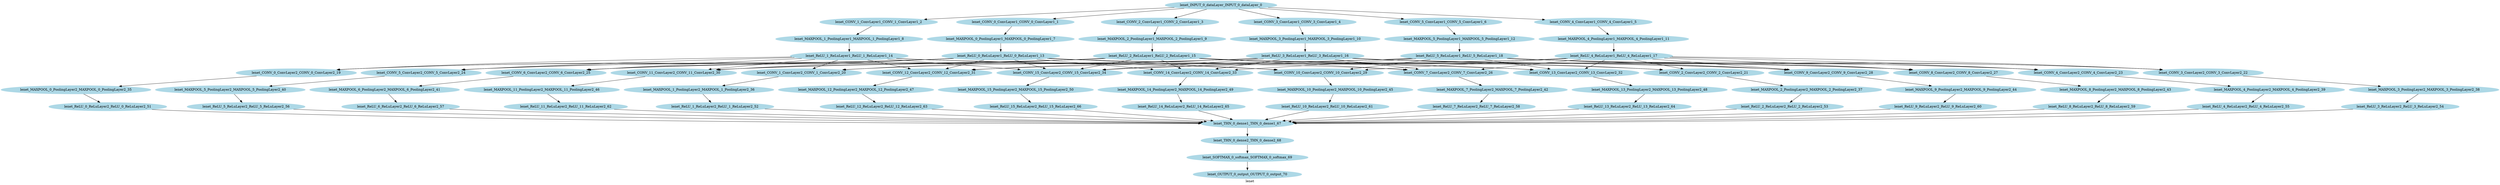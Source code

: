 digraph lenet{
rankdir=TB;
lenet_INPUT_0_dataLayer_INPUT_0_dataLayer_0 [style=filled,color="lightblue"];
lenet_CONV_0_ConvLayer1_CONV_0_ConvLayer1_1 [style=filled,color="lightblue"];
lenet_INPUT_0_dataLayer_INPUT_0_dataLayer_0 -> lenet_CONV_0_ConvLayer1_CONV_0_ConvLayer1_1;
lenet_INPUT_0_dataLayer_INPUT_0_dataLayer_0 [style=filled,color="lightblue"];
lenet_CONV_1_ConvLayer1_CONV_1_ConvLayer1_2 [style=filled,color="lightblue"];
lenet_INPUT_0_dataLayer_INPUT_0_dataLayer_0 -> lenet_CONV_1_ConvLayer1_CONV_1_ConvLayer1_2;
lenet_INPUT_0_dataLayer_INPUT_0_dataLayer_0 [style=filled,color="lightblue"];
lenet_CONV_2_ConvLayer1_CONV_2_ConvLayer1_3 [style=filled,color="lightblue"];
lenet_INPUT_0_dataLayer_INPUT_0_dataLayer_0 -> lenet_CONV_2_ConvLayer1_CONV_2_ConvLayer1_3;
lenet_INPUT_0_dataLayer_INPUT_0_dataLayer_0 [style=filled,color="lightblue"];
lenet_CONV_3_ConvLayer1_CONV_3_ConvLayer1_4 [style=filled,color="lightblue"];
lenet_INPUT_0_dataLayer_INPUT_0_dataLayer_0 -> lenet_CONV_3_ConvLayer1_CONV_3_ConvLayer1_4;
lenet_INPUT_0_dataLayer_INPUT_0_dataLayer_0 [style=filled,color="lightblue"];
lenet_CONV_4_ConvLayer1_CONV_4_ConvLayer1_5 [style=filled,color="lightblue"];
lenet_INPUT_0_dataLayer_INPUT_0_dataLayer_0 -> lenet_CONV_4_ConvLayer1_CONV_4_ConvLayer1_5;
lenet_INPUT_0_dataLayer_INPUT_0_dataLayer_0 [style=filled,color="lightblue"];
lenet_CONV_5_ConvLayer1_CONV_5_ConvLayer1_6 [style=filled,color="lightblue"];
lenet_INPUT_0_dataLayer_INPUT_0_dataLayer_0 -> lenet_CONV_5_ConvLayer1_CONV_5_ConvLayer1_6;
lenet_CONV_0_ConvLayer1_CONV_0_ConvLayer1_1 [style=filled,color="lightblue"];
lenet_MAXPOOL_0_PoolingLayer1_MAXPOOL_0_PoolingLayer1_7 [style=filled,color="lightblue"];
lenet_CONV_0_ConvLayer1_CONV_0_ConvLayer1_1 -> lenet_MAXPOOL_0_PoolingLayer1_MAXPOOL_0_PoolingLayer1_7;
lenet_CONV_1_ConvLayer1_CONV_1_ConvLayer1_2 [style=filled,color="lightblue"];
lenet_MAXPOOL_1_PoolingLayer1_MAXPOOL_1_PoolingLayer1_8 [style=filled,color="lightblue"];
lenet_CONV_1_ConvLayer1_CONV_1_ConvLayer1_2 -> lenet_MAXPOOL_1_PoolingLayer1_MAXPOOL_1_PoolingLayer1_8;
lenet_CONV_2_ConvLayer1_CONV_2_ConvLayer1_3 [style=filled,color="lightblue"];
lenet_MAXPOOL_2_PoolingLayer1_MAXPOOL_2_PoolingLayer1_9 [style=filled,color="lightblue"];
lenet_CONV_2_ConvLayer1_CONV_2_ConvLayer1_3 -> lenet_MAXPOOL_2_PoolingLayer1_MAXPOOL_2_PoolingLayer1_9;
lenet_CONV_3_ConvLayer1_CONV_3_ConvLayer1_4 [style=filled,color="lightblue"];
lenet_MAXPOOL_3_PoolingLayer1_MAXPOOL_3_PoolingLayer1_10 [style=filled,color="lightblue"];
lenet_CONV_3_ConvLayer1_CONV_3_ConvLayer1_4 -> lenet_MAXPOOL_3_PoolingLayer1_MAXPOOL_3_PoolingLayer1_10;
lenet_CONV_4_ConvLayer1_CONV_4_ConvLayer1_5 [style=filled,color="lightblue"];
lenet_MAXPOOL_4_PoolingLayer1_MAXPOOL_4_PoolingLayer1_11 [style=filled,color="lightblue"];
lenet_CONV_4_ConvLayer1_CONV_4_ConvLayer1_5 -> lenet_MAXPOOL_4_PoolingLayer1_MAXPOOL_4_PoolingLayer1_11;
lenet_CONV_5_ConvLayer1_CONV_5_ConvLayer1_6 [style=filled,color="lightblue"];
lenet_MAXPOOL_5_PoolingLayer1_MAXPOOL_5_PoolingLayer1_12 [style=filled,color="lightblue"];
lenet_CONV_5_ConvLayer1_CONV_5_ConvLayer1_6 -> lenet_MAXPOOL_5_PoolingLayer1_MAXPOOL_5_PoolingLayer1_12;
lenet_MAXPOOL_0_PoolingLayer1_MAXPOOL_0_PoolingLayer1_7 [style=filled,color="lightblue"];
lenet_ReLU_0_ReLuLayer1_ReLU_0_ReLuLayer1_13 [style=filled,color="lightblue"];
lenet_MAXPOOL_0_PoolingLayer1_MAXPOOL_0_PoolingLayer1_7 -> lenet_ReLU_0_ReLuLayer1_ReLU_0_ReLuLayer1_13;
lenet_MAXPOOL_1_PoolingLayer1_MAXPOOL_1_PoolingLayer1_8 [style=filled,color="lightblue"];
lenet_ReLU_1_ReLuLayer1_ReLU_1_ReLuLayer1_14 [style=filled,color="lightblue"];
lenet_MAXPOOL_1_PoolingLayer1_MAXPOOL_1_PoolingLayer1_8 -> lenet_ReLU_1_ReLuLayer1_ReLU_1_ReLuLayer1_14;
lenet_MAXPOOL_2_PoolingLayer1_MAXPOOL_2_PoolingLayer1_9 [style=filled,color="lightblue"];
lenet_ReLU_2_ReLuLayer1_ReLU_2_ReLuLayer1_15 [style=filled,color="lightblue"];
lenet_MAXPOOL_2_PoolingLayer1_MAXPOOL_2_PoolingLayer1_9 -> lenet_ReLU_2_ReLuLayer1_ReLU_2_ReLuLayer1_15;
lenet_MAXPOOL_3_PoolingLayer1_MAXPOOL_3_PoolingLayer1_10 [style=filled,color="lightblue"];
lenet_ReLU_3_ReLuLayer1_ReLU_3_ReLuLayer1_16 [style=filled,color="lightblue"];
lenet_MAXPOOL_3_PoolingLayer1_MAXPOOL_3_PoolingLayer1_10 -> lenet_ReLU_3_ReLuLayer1_ReLU_3_ReLuLayer1_16;
lenet_MAXPOOL_4_PoolingLayer1_MAXPOOL_4_PoolingLayer1_11 [style=filled,color="lightblue"];
lenet_ReLU_4_ReLuLayer1_ReLU_4_ReLuLayer1_17 [style=filled,color="lightblue"];
lenet_MAXPOOL_4_PoolingLayer1_MAXPOOL_4_PoolingLayer1_11 -> lenet_ReLU_4_ReLuLayer1_ReLU_4_ReLuLayer1_17;
lenet_MAXPOOL_5_PoolingLayer1_MAXPOOL_5_PoolingLayer1_12 [style=filled,color="lightblue"];
lenet_ReLU_5_ReLuLayer1_ReLU_5_ReLuLayer1_18 [style=filled,color="lightblue"];
lenet_MAXPOOL_5_PoolingLayer1_MAXPOOL_5_PoolingLayer1_12 -> lenet_ReLU_5_ReLuLayer1_ReLU_5_ReLuLayer1_18;
lenet_ReLU_0_ReLuLayer1_ReLU_0_ReLuLayer1_13 [style=filled,color="lightblue"];
lenet_CONV_0_ConvLayer2_CONV_0_ConvLayer2_19 [style=filled,color="lightblue"];
lenet_ReLU_0_ReLuLayer1_ReLU_0_ReLuLayer1_13 -> lenet_CONV_0_ConvLayer2_CONV_0_ConvLayer2_19;
lenet_ReLU_0_ReLuLayer1_ReLU_0_ReLuLayer1_13 [style=filled,color="lightblue"];
lenet_CONV_4_ConvLayer2_CONV_4_ConvLayer2_23 [style=filled,color="lightblue"];
lenet_ReLU_0_ReLuLayer1_ReLU_0_ReLuLayer1_13 -> lenet_CONV_4_ConvLayer2_CONV_4_ConvLayer2_23;
lenet_ReLU_0_ReLuLayer1_ReLU_0_ReLuLayer1_13 [style=filled,color="lightblue"];
lenet_CONV_5_ConvLayer2_CONV_5_ConvLayer2_24 [style=filled,color="lightblue"];
lenet_ReLU_0_ReLuLayer1_ReLU_0_ReLuLayer1_13 -> lenet_CONV_5_ConvLayer2_CONV_5_ConvLayer2_24;
lenet_ReLU_0_ReLuLayer1_ReLU_0_ReLuLayer1_13 [style=filled,color="lightblue"];
lenet_CONV_6_ConvLayer2_CONV_6_ConvLayer2_25 [style=filled,color="lightblue"];
lenet_ReLU_0_ReLuLayer1_ReLU_0_ReLuLayer1_13 -> lenet_CONV_6_ConvLayer2_CONV_6_ConvLayer2_25;
lenet_ReLU_0_ReLuLayer1_ReLU_0_ReLuLayer1_13 [style=filled,color="lightblue"];
lenet_CONV_9_ConvLayer2_CONV_9_ConvLayer2_28 [style=filled,color="lightblue"];
lenet_ReLU_0_ReLuLayer1_ReLU_0_ReLuLayer1_13 -> lenet_CONV_9_ConvLayer2_CONV_9_ConvLayer2_28;
lenet_ReLU_0_ReLuLayer1_ReLU_0_ReLuLayer1_13 [style=filled,color="lightblue"];
lenet_CONV_10_ConvLayer2_CONV_10_ConvLayer2_29 [style=filled,color="lightblue"];
lenet_ReLU_0_ReLuLayer1_ReLU_0_ReLuLayer1_13 -> lenet_CONV_10_ConvLayer2_CONV_10_ConvLayer2_29;
lenet_ReLU_0_ReLuLayer1_ReLU_0_ReLuLayer1_13 [style=filled,color="lightblue"];
lenet_CONV_11_ConvLayer2_CONV_11_ConvLayer2_30 [style=filled,color="lightblue"];
lenet_ReLU_0_ReLuLayer1_ReLU_0_ReLuLayer1_13 -> lenet_CONV_11_ConvLayer2_CONV_11_ConvLayer2_30;
lenet_ReLU_0_ReLuLayer1_ReLU_0_ReLuLayer1_13 [style=filled,color="lightblue"];
lenet_CONV_12_ConvLayer2_CONV_12_ConvLayer2_31 [style=filled,color="lightblue"];
lenet_ReLU_0_ReLuLayer1_ReLU_0_ReLuLayer1_13 -> lenet_CONV_12_ConvLayer2_CONV_12_ConvLayer2_31;
lenet_ReLU_0_ReLuLayer1_ReLU_0_ReLuLayer1_13 [style=filled,color="lightblue"];
lenet_CONV_14_ConvLayer2_CONV_14_ConvLayer2_33 [style=filled,color="lightblue"];
lenet_ReLU_0_ReLuLayer1_ReLU_0_ReLuLayer1_13 -> lenet_CONV_14_ConvLayer2_CONV_14_ConvLayer2_33;
lenet_ReLU_0_ReLuLayer1_ReLU_0_ReLuLayer1_13 [style=filled,color="lightblue"];
lenet_CONV_15_ConvLayer2_CONV_15_ConvLayer2_34 [style=filled,color="lightblue"];
lenet_ReLU_0_ReLuLayer1_ReLU_0_ReLuLayer1_13 -> lenet_CONV_15_ConvLayer2_CONV_15_ConvLayer2_34;
lenet_ReLU_1_ReLuLayer1_ReLU_1_ReLuLayer1_14 [style=filled,color="lightblue"];
lenet_CONV_0_ConvLayer2_CONV_0_ConvLayer2_19 [style=filled,color="lightblue"];
lenet_ReLU_1_ReLuLayer1_ReLU_1_ReLuLayer1_14 -> lenet_CONV_0_ConvLayer2_CONV_0_ConvLayer2_19;
lenet_ReLU_1_ReLuLayer1_ReLU_1_ReLuLayer1_14 [style=filled,color="lightblue"];
lenet_CONV_1_ConvLayer2_CONV_1_ConvLayer2_20 [style=filled,color="lightblue"];
lenet_ReLU_1_ReLuLayer1_ReLU_1_ReLuLayer1_14 -> lenet_CONV_1_ConvLayer2_CONV_1_ConvLayer2_20;
lenet_ReLU_1_ReLuLayer1_ReLU_1_ReLuLayer1_14 [style=filled,color="lightblue"];
lenet_CONV_5_ConvLayer2_CONV_5_ConvLayer2_24 [style=filled,color="lightblue"];
lenet_ReLU_1_ReLuLayer1_ReLU_1_ReLuLayer1_14 -> lenet_CONV_5_ConvLayer2_CONV_5_ConvLayer2_24;
lenet_ReLU_1_ReLuLayer1_ReLU_1_ReLuLayer1_14 [style=filled,color="lightblue"];
lenet_CONV_6_ConvLayer2_CONV_6_ConvLayer2_25 [style=filled,color="lightblue"];
lenet_ReLU_1_ReLuLayer1_ReLU_1_ReLuLayer1_14 -> lenet_CONV_6_ConvLayer2_CONV_6_ConvLayer2_25;
lenet_ReLU_1_ReLuLayer1_ReLU_1_ReLuLayer1_14 [style=filled,color="lightblue"];
lenet_CONV_7_ConvLayer2_CONV_7_ConvLayer2_26 [style=filled,color="lightblue"];
lenet_ReLU_1_ReLuLayer1_ReLU_1_ReLuLayer1_14 -> lenet_CONV_7_ConvLayer2_CONV_7_ConvLayer2_26;
lenet_ReLU_1_ReLuLayer1_ReLU_1_ReLuLayer1_14 [style=filled,color="lightblue"];
lenet_CONV_10_ConvLayer2_CONV_10_ConvLayer2_29 [style=filled,color="lightblue"];
lenet_ReLU_1_ReLuLayer1_ReLU_1_ReLuLayer1_14 -> lenet_CONV_10_ConvLayer2_CONV_10_ConvLayer2_29;
lenet_ReLU_1_ReLuLayer1_ReLU_1_ReLuLayer1_14 [style=filled,color="lightblue"];
lenet_CONV_11_ConvLayer2_CONV_11_ConvLayer2_30 [style=filled,color="lightblue"];
lenet_ReLU_1_ReLuLayer1_ReLU_1_ReLuLayer1_14 -> lenet_CONV_11_ConvLayer2_CONV_11_ConvLayer2_30;
lenet_ReLU_1_ReLuLayer1_ReLU_1_ReLuLayer1_14 [style=filled,color="lightblue"];
lenet_CONV_12_ConvLayer2_CONV_12_ConvLayer2_31 [style=filled,color="lightblue"];
lenet_ReLU_1_ReLuLayer1_ReLU_1_ReLuLayer1_14 -> lenet_CONV_12_ConvLayer2_CONV_12_ConvLayer2_31;
lenet_ReLU_1_ReLuLayer1_ReLU_1_ReLuLayer1_14 [style=filled,color="lightblue"];
lenet_CONV_13_ConvLayer2_CONV_13_ConvLayer2_32 [style=filled,color="lightblue"];
lenet_ReLU_1_ReLuLayer1_ReLU_1_ReLuLayer1_14 -> lenet_CONV_13_ConvLayer2_CONV_13_ConvLayer2_32;
lenet_ReLU_1_ReLuLayer1_ReLU_1_ReLuLayer1_14 [style=filled,color="lightblue"];
lenet_CONV_15_ConvLayer2_CONV_15_ConvLayer2_34 [style=filled,color="lightblue"];
lenet_ReLU_1_ReLuLayer1_ReLU_1_ReLuLayer1_14 -> lenet_CONV_15_ConvLayer2_CONV_15_ConvLayer2_34;
lenet_ReLU_2_ReLuLayer1_ReLU_2_ReLuLayer1_15 [style=filled,color="lightblue"];
lenet_CONV_0_ConvLayer2_CONV_0_ConvLayer2_19 [style=filled,color="lightblue"];
lenet_ReLU_2_ReLuLayer1_ReLU_2_ReLuLayer1_15 -> lenet_CONV_0_ConvLayer2_CONV_0_ConvLayer2_19;
lenet_ReLU_2_ReLuLayer1_ReLU_2_ReLuLayer1_15 [style=filled,color="lightblue"];
lenet_CONV_1_ConvLayer2_CONV_1_ConvLayer2_20 [style=filled,color="lightblue"];
lenet_ReLU_2_ReLuLayer1_ReLU_2_ReLuLayer1_15 -> lenet_CONV_1_ConvLayer2_CONV_1_ConvLayer2_20;
lenet_ReLU_2_ReLuLayer1_ReLU_2_ReLuLayer1_15 [style=filled,color="lightblue"];
lenet_CONV_2_ConvLayer2_CONV_2_ConvLayer2_21 [style=filled,color="lightblue"];
lenet_ReLU_2_ReLuLayer1_ReLU_2_ReLuLayer1_15 -> lenet_CONV_2_ConvLayer2_CONV_2_ConvLayer2_21;
lenet_ReLU_2_ReLuLayer1_ReLU_2_ReLuLayer1_15 [style=filled,color="lightblue"];
lenet_CONV_6_ConvLayer2_CONV_6_ConvLayer2_25 [style=filled,color="lightblue"];
lenet_ReLU_2_ReLuLayer1_ReLU_2_ReLuLayer1_15 -> lenet_CONV_6_ConvLayer2_CONV_6_ConvLayer2_25;
lenet_ReLU_2_ReLuLayer1_ReLU_2_ReLuLayer1_15 [style=filled,color="lightblue"];
lenet_CONV_7_ConvLayer2_CONV_7_ConvLayer2_26 [style=filled,color="lightblue"];
lenet_ReLU_2_ReLuLayer1_ReLU_2_ReLuLayer1_15 -> lenet_CONV_7_ConvLayer2_CONV_7_ConvLayer2_26;
lenet_ReLU_2_ReLuLayer1_ReLU_2_ReLuLayer1_15 [style=filled,color="lightblue"];
lenet_CONV_8_ConvLayer2_CONV_8_ConvLayer2_27 [style=filled,color="lightblue"];
lenet_ReLU_2_ReLuLayer1_ReLU_2_ReLuLayer1_15 -> lenet_CONV_8_ConvLayer2_CONV_8_ConvLayer2_27;
lenet_ReLU_2_ReLuLayer1_ReLU_2_ReLuLayer1_15 [style=filled,color="lightblue"];
lenet_CONV_11_ConvLayer2_CONV_11_ConvLayer2_30 [style=filled,color="lightblue"];
lenet_ReLU_2_ReLuLayer1_ReLU_2_ReLuLayer1_15 -> lenet_CONV_11_ConvLayer2_CONV_11_ConvLayer2_30;
lenet_ReLU_2_ReLuLayer1_ReLU_2_ReLuLayer1_15 [style=filled,color="lightblue"];
lenet_CONV_13_ConvLayer2_CONV_13_ConvLayer2_32 [style=filled,color="lightblue"];
lenet_ReLU_2_ReLuLayer1_ReLU_2_ReLuLayer1_15 -> lenet_CONV_13_ConvLayer2_CONV_13_ConvLayer2_32;
lenet_ReLU_2_ReLuLayer1_ReLU_2_ReLuLayer1_15 [style=filled,color="lightblue"];
lenet_CONV_14_ConvLayer2_CONV_14_ConvLayer2_33 [style=filled,color="lightblue"];
lenet_ReLU_2_ReLuLayer1_ReLU_2_ReLuLayer1_15 -> lenet_CONV_14_ConvLayer2_CONV_14_ConvLayer2_33;
lenet_ReLU_2_ReLuLayer1_ReLU_2_ReLuLayer1_15 [style=filled,color="lightblue"];
lenet_CONV_15_ConvLayer2_CONV_15_ConvLayer2_34 [style=filled,color="lightblue"];
lenet_ReLU_2_ReLuLayer1_ReLU_2_ReLuLayer1_15 -> lenet_CONV_15_ConvLayer2_CONV_15_ConvLayer2_34;
lenet_ReLU_3_ReLuLayer1_ReLU_3_ReLuLayer1_16 [style=filled,color="lightblue"];
lenet_CONV_1_ConvLayer2_CONV_1_ConvLayer2_20 [style=filled,color="lightblue"];
lenet_ReLU_3_ReLuLayer1_ReLU_3_ReLuLayer1_16 -> lenet_CONV_1_ConvLayer2_CONV_1_ConvLayer2_20;
lenet_ReLU_3_ReLuLayer1_ReLU_3_ReLuLayer1_16 [style=filled,color="lightblue"];
lenet_CONV_2_ConvLayer2_CONV_2_ConvLayer2_21 [style=filled,color="lightblue"];
lenet_ReLU_3_ReLuLayer1_ReLU_3_ReLuLayer1_16 -> lenet_CONV_2_ConvLayer2_CONV_2_ConvLayer2_21;
lenet_ReLU_3_ReLuLayer1_ReLU_3_ReLuLayer1_16 [style=filled,color="lightblue"];
lenet_CONV_3_ConvLayer2_CONV_3_ConvLayer2_22 [style=filled,color="lightblue"];
lenet_ReLU_3_ReLuLayer1_ReLU_3_ReLuLayer1_16 -> lenet_CONV_3_ConvLayer2_CONV_3_ConvLayer2_22;
lenet_ReLU_3_ReLuLayer1_ReLU_3_ReLuLayer1_16 [style=filled,color="lightblue"];
lenet_CONV_6_ConvLayer2_CONV_6_ConvLayer2_25 [style=filled,color="lightblue"];
lenet_ReLU_3_ReLuLayer1_ReLU_3_ReLuLayer1_16 -> lenet_CONV_6_ConvLayer2_CONV_6_ConvLayer2_25;
lenet_ReLU_3_ReLuLayer1_ReLU_3_ReLuLayer1_16 [style=filled,color="lightblue"];
lenet_CONV_7_ConvLayer2_CONV_7_ConvLayer2_26 [style=filled,color="lightblue"];
lenet_ReLU_3_ReLuLayer1_ReLU_3_ReLuLayer1_16 -> lenet_CONV_7_ConvLayer2_CONV_7_ConvLayer2_26;
lenet_ReLU_3_ReLuLayer1_ReLU_3_ReLuLayer1_16 [style=filled,color="lightblue"];
lenet_CONV_8_ConvLayer2_CONV_8_ConvLayer2_27 [style=filled,color="lightblue"];
lenet_ReLU_3_ReLuLayer1_ReLU_3_ReLuLayer1_16 -> lenet_CONV_8_ConvLayer2_CONV_8_ConvLayer2_27;
lenet_ReLU_3_ReLuLayer1_ReLU_3_ReLuLayer1_16 [style=filled,color="lightblue"];
lenet_CONV_9_ConvLayer2_CONV_9_ConvLayer2_28 [style=filled,color="lightblue"];
lenet_ReLU_3_ReLuLayer1_ReLU_3_ReLuLayer1_16 -> lenet_CONV_9_ConvLayer2_CONV_9_ConvLayer2_28;
lenet_ReLU_3_ReLuLayer1_ReLU_3_ReLuLayer1_16 [style=filled,color="lightblue"];
lenet_CONV_12_ConvLayer2_CONV_12_ConvLayer2_31 [style=filled,color="lightblue"];
lenet_ReLU_3_ReLuLayer1_ReLU_3_ReLuLayer1_16 -> lenet_CONV_12_ConvLayer2_CONV_12_ConvLayer2_31;
lenet_ReLU_3_ReLuLayer1_ReLU_3_ReLuLayer1_16 [style=filled,color="lightblue"];
lenet_CONV_14_ConvLayer2_CONV_14_ConvLayer2_33 [style=filled,color="lightblue"];
lenet_ReLU_3_ReLuLayer1_ReLU_3_ReLuLayer1_16 -> lenet_CONV_14_ConvLayer2_CONV_14_ConvLayer2_33;
lenet_ReLU_3_ReLuLayer1_ReLU_3_ReLuLayer1_16 [style=filled,color="lightblue"];
lenet_CONV_15_ConvLayer2_CONV_15_ConvLayer2_34 [style=filled,color="lightblue"];
lenet_ReLU_3_ReLuLayer1_ReLU_3_ReLuLayer1_16 -> lenet_CONV_15_ConvLayer2_CONV_15_ConvLayer2_34;
lenet_ReLU_4_ReLuLayer1_ReLU_4_ReLuLayer1_17 [style=filled,color="lightblue"];
lenet_CONV_2_ConvLayer2_CONV_2_ConvLayer2_21 [style=filled,color="lightblue"];
lenet_ReLU_4_ReLuLayer1_ReLU_4_ReLuLayer1_17 -> lenet_CONV_2_ConvLayer2_CONV_2_ConvLayer2_21;
lenet_ReLU_4_ReLuLayer1_ReLU_4_ReLuLayer1_17 [style=filled,color="lightblue"];
lenet_CONV_3_ConvLayer2_CONV_3_ConvLayer2_22 [style=filled,color="lightblue"];
lenet_ReLU_4_ReLuLayer1_ReLU_4_ReLuLayer1_17 -> lenet_CONV_3_ConvLayer2_CONV_3_ConvLayer2_22;
lenet_ReLU_4_ReLuLayer1_ReLU_4_ReLuLayer1_17 [style=filled,color="lightblue"];
lenet_CONV_4_ConvLayer2_CONV_4_ConvLayer2_23 [style=filled,color="lightblue"];
lenet_ReLU_4_ReLuLayer1_ReLU_4_ReLuLayer1_17 -> lenet_CONV_4_ConvLayer2_CONV_4_ConvLayer2_23;
lenet_ReLU_4_ReLuLayer1_ReLU_4_ReLuLayer1_17 [style=filled,color="lightblue"];
lenet_CONV_7_ConvLayer2_CONV_7_ConvLayer2_26 [style=filled,color="lightblue"];
lenet_ReLU_4_ReLuLayer1_ReLU_4_ReLuLayer1_17 -> lenet_CONV_7_ConvLayer2_CONV_7_ConvLayer2_26;
lenet_ReLU_4_ReLuLayer1_ReLU_4_ReLuLayer1_17 [style=filled,color="lightblue"];
lenet_CONV_8_ConvLayer2_CONV_8_ConvLayer2_27 [style=filled,color="lightblue"];
lenet_ReLU_4_ReLuLayer1_ReLU_4_ReLuLayer1_17 -> lenet_CONV_8_ConvLayer2_CONV_8_ConvLayer2_27;
lenet_ReLU_4_ReLuLayer1_ReLU_4_ReLuLayer1_17 [style=filled,color="lightblue"];
lenet_CONV_9_ConvLayer2_CONV_9_ConvLayer2_28 [style=filled,color="lightblue"];
lenet_ReLU_4_ReLuLayer1_ReLU_4_ReLuLayer1_17 -> lenet_CONV_9_ConvLayer2_CONV_9_ConvLayer2_28;
lenet_ReLU_4_ReLuLayer1_ReLU_4_ReLuLayer1_17 [style=filled,color="lightblue"];
lenet_CONV_10_ConvLayer2_CONV_10_ConvLayer2_29 [style=filled,color="lightblue"];
lenet_ReLU_4_ReLuLayer1_ReLU_4_ReLuLayer1_17 -> lenet_CONV_10_ConvLayer2_CONV_10_ConvLayer2_29;
lenet_ReLU_4_ReLuLayer1_ReLU_4_ReLuLayer1_17 [style=filled,color="lightblue"];
lenet_CONV_12_ConvLayer2_CONV_12_ConvLayer2_31 [style=filled,color="lightblue"];
lenet_ReLU_4_ReLuLayer1_ReLU_4_ReLuLayer1_17 -> lenet_CONV_12_ConvLayer2_CONV_12_ConvLayer2_31;
lenet_ReLU_4_ReLuLayer1_ReLU_4_ReLuLayer1_17 [style=filled,color="lightblue"];
lenet_CONV_13_ConvLayer2_CONV_13_ConvLayer2_32 [style=filled,color="lightblue"];
lenet_ReLU_4_ReLuLayer1_ReLU_4_ReLuLayer1_17 -> lenet_CONV_13_ConvLayer2_CONV_13_ConvLayer2_32;
lenet_ReLU_4_ReLuLayer1_ReLU_4_ReLuLayer1_17 [style=filled,color="lightblue"];
lenet_CONV_15_ConvLayer2_CONV_15_ConvLayer2_34 [style=filled,color="lightblue"];
lenet_ReLU_4_ReLuLayer1_ReLU_4_ReLuLayer1_17 -> lenet_CONV_15_ConvLayer2_CONV_15_ConvLayer2_34;
lenet_ReLU_5_ReLuLayer1_ReLU_5_ReLuLayer1_18 [style=filled,color="lightblue"];
lenet_CONV_3_ConvLayer2_CONV_3_ConvLayer2_22 [style=filled,color="lightblue"];
lenet_ReLU_5_ReLuLayer1_ReLU_5_ReLuLayer1_18 -> lenet_CONV_3_ConvLayer2_CONV_3_ConvLayer2_22;
lenet_ReLU_5_ReLuLayer1_ReLU_5_ReLuLayer1_18 [style=filled,color="lightblue"];
lenet_CONV_4_ConvLayer2_CONV_4_ConvLayer2_23 [style=filled,color="lightblue"];
lenet_ReLU_5_ReLuLayer1_ReLU_5_ReLuLayer1_18 -> lenet_CONV_4_ConvLayer2_CONV_4_ConvLayer2_23;
lenet_ReLU_5_ReLuLayer1_ReLU_5_ReLuLayer1_18 [style=filled,color="lightblue"];
lenet_CONV_5_ConvLayer2_CONV_5_ConvLayer2_24 [style=filled,color="lightblue"];
lenet_ReLU_5_ReLuLayer1_ReLU_5_ReLuLayer1_18 -> lenet_CONV_5_ConvLayer2_CONV_5_ConvLayer2_24;
lenet_ReLU_5_ReLuLayer1_ReLU_5_ReLuLayer1_18 [style=filled,color="lightblue"];
lenet_CONV_8_ConvLayer2_CONV_8_ConvLayer2_27 [style=filled,color="lightblue"];
lenet_ReLU_5_ReLuLayer1_ReLU_5_ReLuLayer1_18 -> lenet_CONV_8_ConvLayer2_CONV_8_ConvLayer2_27;
lenet_ReLU_5_ReLuLayer1_ReLU_5_ReLuLayer1_18 [style=filled,color="lightblue"];
lenet_CONV_9_ConvLayer2_CONV_9_ConvLayer2_28 [style=filled,color="lightblue"];
lenet_ReLU_5_ReLuLayer1_ReLU_5_ReLuLayer1_18 -> lenet_CONV_9_ConvLayer2_CONV_9_ConvLayer2_28;
lenet_ReLU_5_ReLuLayer1_ReLU_5_ReLuLayer1_18 [style=filled,color="lightblue"];
lenet_CONV_10_ConvLayer2_CONV_10_ConvLayer2_29 [style=filled,color="lightblue"];
lenet_ReLU_5_ReLuLayer1_ReLU_5_ReLuLayer1_18 -> lenet_CONV_10_ConvLayer2_CONV_10_ConvLayer2_29;
lenet_ReLU_5_ReLuLayer1_ReLU_5_ReLuLayer1_18 [style=filled,color="lightblue"];
lenet_CONV_11_ConvLayer2_CONV_11_ConvLayer2_30 [style=filled,color="lightblue"];
lenet_ReLU_5_ReLuLayer1_ReLU_5_ReLuLayer1_18 -> lenet_CONV_11_ConvLayer2_CONV_11_ConvLayer2_30;
lenet_ReLU_5_ReLuLayer1_ReLU_5_ReLuLayer1_18 [style=filled,color="lightblue"];
lenet_CONV_13_ConvLayer2_CONV_13_ConvLayer2_32 [style=filled,color="lightblue"];
lenet_ReLU_5_ReLuLayer1_ReLU_5_ReLuLayer1_18 -> lenet_CONV_13_ConvLayer2_CONV_13_ConvLayer2_32;
lenet_ReLU_5_ReLuLayer1_ReLU_5_ReLuLayer1_18 [style=filled,color="lightblue"];
lenet_CONV_14_ConvLayer2_CONV_14_ConvLayer2_33 [style=filled,color="lightblue"];
lenet_ReLU_5_ReLuLayer1_ReLU_5_ReLuLayer1_18 -> lenet_CONV_14_ConvLayer2_CONV_14_ConvLayer2_33;
lenet_ReLU_5_ReLuLayer1_ReLU_5_ReLuLayer1_18 [style=filled,color="lightblue"];
lenet_CONV_15_ConvLayer2_CONV_15_ConvLayer2_34 [style=filled,color="lightblue"];
lenet_ReLU_5_ReLuLayer1_ReLU_5_ReLuLayer1_18 -> lenet_CONV_15_ConvLayer2_CONV_15_ConvLayer2_34;
lenet_CONV_0_ConvLayer2_CONV_0_ConvLayer2_19 [style=filled,color="lightblue"];
lenet_MAXPOOL_0_PoolingLayer2_MAXPOOL_0_PoolingLayer2_35 [style=filled,color="lightblue"];
lenet_CONV_0_ConvLayer2_CONV_0_ConvLayer2_19 -> lenet_MAXPOOL_0_PoolingLayer2_MAXPOOL_0_PoolingLayer2_35;
lenet_CONV_1_ConvLayer2_CONV_1_ConvLayer2_20 [style=filled,color="lightblue"];
lenet_MAXPOOL_1_PoolingLayer2_MAXPOOL_1_PoolingLayer2_36 [style=filled,color="lightblue"];
lenet_CONV_1_ConvLayer2_CONV_1_ConvLayer2_20 -> lenet_MAXPOOL_1_PoolingLayer2_MAXPOOL_1_PoolingLayer2_36;
lenet_CONV_2_ConvLayer2_CONV_2_ConvLayer2_21 [style=filled,color="lightblue"];
lenet_MAXPOOL_2_PoolingLayer2_MAXPOOL_2_PoolingLayer2_37 [style=filled,color="lightblue"];
lenet_CONV_2_ConvLayer2_CONV_2_ConvLayer2_21 -> lenet_MAXPOOL_2_PoolingLayer2_MAXPOOL_2_PoolingLayer2_37;
lenet_CONV_3_ConvLayer2_CONV_3_ConvLayer2_22 [style=filled,color="lightblue"];
lenet_MAXPOOL_3_PoolingLayer2_MAXPOOL_3_PoolingLayer2_38 [style=filled,color="lightblue"];
lenet_CONV_3_ConvLayer2_CONV_3_ConvLayer2_22 -> lenet_MAXPOOL_3_PoolingLayer2_MAXPOOL_3_PoolingLayer2_38;
lenet_CONV_4_ConvLayer2_CONV_4_ConvLayer2_23 [style=filled,color="lightblue"];
lenet_MAXPOOL_4_PoolingLayer2_MAXPOOL_4_PoolingLayer2_39 [style=filled,color="lightblue"];
lenet_CONV_4_ConvLayer2_CONV_4_ConvLayer2_23 -> lenet_MAXPOOL_4_PoolingLayer2_MAXPOOL_4_PoolingLayer2_39;
lenet_CONV_5_ConvLayer2_CONV_5_ConvLayer2_24 [style=filled,color="lightblue"];
lenet_MAXPOOL_5_PoolingLayer2_MAXPOOL_5_PoolingLayer2_40 [style=filled,color="lightblue"];
lenet_CONV_5_ConvLayer2_CONV_5_ConvLayer2_24 -> lenet_MAXPOOL_5_PoolingLayer2_MAXPOOL_5_PoolingLayer2_40;
lenet_CONV_6_ConvLayer2_CONV_6_ConvLayer2_25 [style=filled,color="lightblue"];
lenet_MAXPOOL_6_PoolingLayer2_MAXPOOL_6_PoolingLayer2_41 [style=filled,color="lightblue"];
lenet_CONV_6_ConvLayer2_CONV_6_ConvLayer2_25 -> lenet_MAXPOOL_6_PoolingLayer2_MAXPOOL_6_PoolingLayer2_41;
lenet_CONV_7_ConvLayer2_CONV_7_ConvLayer2_26 [style=filled,color="lightblue"];
lenet_MAXPOOL_7_PoolingLayer2_MAXPOOL_7_PoolingLayer2_42 [style=filled,color="lightblue"];
lenet_CONV_7_ConvLayer2_CONV_7_ConvLayer2_26 -> lenet_MAXPOOL_7_PoolingLayer2_MAXPOOL_7_PoolingLayer2_42;
lenet_CONV_8_ConvLayer2_CONV_8_ConvLayer2_27 [style=filled,color="lightblue"];
lenet_MAXPOOL_8_PoolingLayer2_MAXPOOL_8_PoolingLayer2_43 [style=filled,color="lightblue"];
lenet_CONV_8_ConvLayer2_CONV_8_ConvLayer2_27 -> lenet_MAXPOOL_8_PoolingLayer2_MAXPOOL_8_PoolingLayer2_43;
lenet_CONV_9_ConvLayer2_CONV_9_ConvLayer2_28 [style=filled,color="lightblue"];
lenet_MAXPOOL_9_PoolingLayer2_MAXPOOL_9_PoolingLayer2_44 [style=filled,color="lightblue"];
lenet_CONV_9_ConvLayer2_CONV_9_ConvLayer2_28 -> lenet_MAXPOOL_9_PoolingLayer2_MAXPOOL_9_PoolingLayer2_44;
lenet_CONV_10_ConvLayer2_CONV_10_ConvLayer2_29 [style=filled,color="lightblue"];
lenet_MAXPOOL_10_PoolingLayer2_MAXPOOL_10_PoolingLayer2_45 [style=filled,color="lightblue"];
lenet_CONV_10_ConvLayer2_CONV_10_ConvLayer2_29 -> lenet_MAXPOOL_10_PoolingLayer2_MAXPOOL_10_PoolingLayer2_45;
lenet_CONV_11_ConvLayer2_CONV_11_ConvLayer2_30 [style=filled,color="lightblue"];
lenet_MAXPOOL_11_PoolingLayer2_MAXPOOL_11_PoolingLayer2_46 [style=filled,color="lightblue"];
lenet_CONV_11_ConvLayer2_CONV_11_ConvLayer2_30 -> lenet_MAXPOOL_11_PoolingLayer2_MAXPOOL_11_PoolingLayer2_46;
lenet_CONV_12_ConvLayer2_CONV_12_ConvLayer2_31 [style=filled,color="lightblue"];
lenet_MAXPOOL_12_PoolingLayer2_MAXPOOL_12_PoolingLayer2_47 [style=filled,color="lightblue"];
lenet_CONV_12_ConvLayer2_CONV_12_ConvLayer2_31 -> lenet_MAXPOOL_12_PoolingLayer2_MAXPOOL_12_PoolingLayer2_47;
lenet_CONV_13_ConvLayer2_CONV_13_ConvLayer2_32 [style=filled,color="lightblue"];
lenet_MAXPOOL_13_PoolingLayer2_MAXPOOL_13_PoolingLayer2_48 [style=filled,color="lightblue"];
lenet_CONV_13_ConvLayer2_CONV_13_ConvLayer2_32 -> lenet_MAXPOOL_13_PoolingLayer2_MAXPOOL_13_PoolingLayer2_48;
lenet_CONV_14_ConvLayer2_CONV_14_ConvLayer2_33 [style=filled,color="lightblue"];
lenet_MAXPOOL_14_PoolingLayer2_MAXPOOL_14_PoolingLayer2_49 [style=filled,color="lightblue"];
lenet_CONV_14_ConvLayer2_CONV_14_ConvLayer2_33 -> lenet_MAXPOOL_14_PoolingLayer2_MAXPOOL_14_PoolingLayer2_49;
lenet_CONV_15_ConvLayer2_CONV_15_ConvLayer2_34 [style=filled,color="lightblue"];
lenet_MAXPOOL_15_PoolingLayer2_MAXPOOL_15_PoolingLayer2_50 [style=filled,color="lightblue"];
lenet_CONV_15_ConvLayer2_CONV_15_ConvLayer2_34 -> lenet_MAXPOOL_15_PoolingLayer2_MAXPOOL_15_PoolingLayer2_50;
lenet_MAXPOOL_0_PoolingLayer2_MAXPOOL_0_PoolingLayer2_35 [style=filled,color="lightblue"];
lenet_ReLU_0_ReLuLayer2_ReLU_0_ReLuLayer2_51 [style=filled,color="lightblue"];
lenet_MAXPOOL_0_PoolingLayer2_MAXPOOL_0_PoolingLayer2_35 -> lenet_ReLU_0_ReLuLayer2_ReLU_0_ReLuLayer2_51;
lenet_MAXPOOL_1_PoolingLayer2_MAXPOOL_1_PoolingLayer2_36 [style=filled,color="lightblue"];
lenet_ReLU_1_ReLuLayer2_ReLU_1_ReLuLayer2_52 [style=filled,color="lightblue"];
lenet_MAXPOOL_1_PoolingLayer2_MAXPOOL_1_PoolingLayer2_36 -> lenet_ReLU_1_ReLuLayer2_ReLU_1_ReLuLayer2_52;
lenet_MAXPOOL_2_PoolingLayer2_MAXPOOL_2_PoolingLayer2_37 [style=filled,color="lightblue"];
lenet_ReLU_2_ReLuLayer2_ReLU_2_ReLuLayer2_53 [style=filled,color="lightblue"];
lenet_MAXPOOL_2_PoolingLayer2_MAXPOOL_2_PoolingLayer2_37 -> lenet_ReLU_2_ReLuLayer2_ReLU_2_ReLuLayer2_53;
lenet_MAXPOOL_3_PoolingLayer2_MAXPOOL_3_PoolingLayer2_38 [style=filled,color="lightblue"];
lenet_ReLU_3_ReLuLayer2_ReLU_3_ReLuLayer2_54 [style=filled,color="lightblue"];
lenet_MAXPOOL_3_PoolingLayer2_MAXPOOL_3_PoolingLayer2_38 -> lenet_ReLU_3_ReLuLayer2_ReLU_3_ReLuLayer2_54;
lenet_MAXPOOL_4_PoolingLayer2_MAXPOOL_4_PoolingLayer2_39 [style=filled,color="lightblue"];
lenet_ReLU_4_ReLuLayer2_ReLU_4_ReLuLayer2_55 [style=filled,color="lightblue"];
lenet_MAXPOOL_4_PoolingLayer2_MAXPOOL_4_PoolingLayer2_39 -> lenet_ReLU_4_ReLuLayer2_ReLU_4_ReLuLayer2_55;
lenet_MAXPOOL_5_PoolingLayer2_MAXPOOL_5_PoolingLayer2_40 [style=filled,color="lightblue"];
lenet_ReLU_5_ReLuLayer2_ReLU_5_ReLuLayer2_56 [style=filled,color="lightblue"];
lenet_MAXPOOL_5_PoolingLayer2_MAXPOOL_5_PoolingLayer2_40 -> lenet_ReLU_5_ReLuLayer2_ReLU_5_ReLuLayer2_56;
lenet_MAXPOOL_6_PoolingLayer2_MAXPOOL_6_PoolingLayer2_41 [style=filled,color="lightblue"];
lenet_ReLU_6_ReLuLayer2_ReLU_6_ReLuLayer2_57 [style=filled,color="lightblue"];
lenet_MAXPOOL_6_PoolingLayer2_MAXPOOL_6_PoolingLayer2_41 -> lenet_ReLU_6_ReLuLayer2_ReLU_6_ReLuLayer2_57;
lenet_MAXPOOL_7_PoolingLayer2_MAXPOOL_7_PoolingLayer2_42 [style=filled,color="lightblue"];
lenet_ReLU_7_ReLuLayer2_ReLU_7_ReLuLayer2_58 [style=filled,color="lightblue"];
lenet_MAXPOOL_7_PoolingLayer2_MAXPOOL_7_PoolingLayer2_42 -> lenet_ReLU_7_ReLuLayer2_ReLU_7_ReLuLayer2_58;
lenet_MAXPOOL_8_PoolingLayer2_MAXPOOL_8_PoolingLayer2_43 [style=filled,color="lightblue"];
lenet_ReLU_8_ReLuLayer2_ReLU_8_ReLuLayer2_59 [style=filled,color="lightblue"];
lenet_MAXPOOL_8_PoolingLayer2_MAXPOOL_8_PoolingLayer2_43 -> lenet_ReLU_8_ReLuLayer2_ReLU_8_ReLuLayer2_59;
lenet_MAXPOOL_9_PoolingLayer2_MAXPOOL_9_PoolingLayer2_44 [style=filled,color="lightblue"];
lenet_ReLU_9_ReLuLayer2_ReLU_9_ReLuLayer2_60 [style=filled,color="lightblue"];
lenet_MAXPOOL_9_PoolingLayer2_MAXPOOL_9_PoolingLayer2_44 -> lenet_ReLU_9_ReLuLayer2_ReLU_9_ReLuLayer2_60;
lenet_MAXPOOL_10_PoolingLayer2_MAXPOOL_10_PoolingLayer2_45 [style=filled,color="lightblue"];
lenet_ReLU_10_ReLuLayer2_ReLU_10_ReLuLayer2_61 [style=filled,color="lightblue"];
lenet_MAXPOOL_10_PoolingLayer2_MAXPOOL_10_PoolingLayer2_45 -> lenet_ReLU_10_ReLuLayer2_ReLU_10_ReLuLayer2_61;
lenet_MAXPOOL_11_PoolingLayer2_MAXPOOL_11_PoolingLayer2_46 [style=filled,color="lightblue"];
lenet_ReLU_11_ReLuLayer2_ReLU_11_ReLuLayer2_62 [style=filled,color="lightblue"];
lenet_MAXPOOL_11_PoolingLayer2_MAXPOOL_11_PoolingLayer2_46 -> lenet_ReLU_11_ReLuLayer2_ReLU_11_ReLuLayer2_62;
lenet_MAXPOOL_12_PoolingLayer2_MAXPOOL_12_PoolingLayer2_47 [style=filled,color="lightblue"];
lenet_ReLU_12_ReLuLayer2_ReLU_12_ReLuLayer2_63 [style=filled,color="lightblue"];
lenet_MAXPOOL_12_PoolingLayer2_MAXPOOL_12_PoolingLayer2_47 -> lenet_ReLU_12_ReLuLayer2_ReLU_12_ReLuLayer2_63;
lenet_MAXPOOL_13_PoolingLayer2_MAXPOOL_13_PoolingLayer2_48 [style=filled,color="lightblue"];
lenet_ReLU_13_ReLuLayer2_ReLU_13_ReLuLayer2_64 [style=filled,color="lightblue"];
lenet_MAXPOOL_13_PoolingLayer2_MAXPOOL_13_PoolingLayer2_48 -> lenet_ReLU_13_ReLuLayer2_ReLU_13_ReLuLayer2_64;
lenet_MAXPOOL_14_PoolingLayer2_MAXPOOL_14_PoolingLayer2_49 [style=filled,color="lightblue"];
lenet_ReLU_14_ReLuLayer2_ReLU_14_ReLuLayer2_65 [style=filled,color="lightblue"];
lenet_MAXPOOL_14_PoolingLayer2_MAXPOOL_14_PoolingLayer2_49 -> lenet_ReLU_14_ReLuLayer2_ReLU_14_ReLuLayer2_65;
lenet_MAXPOOL_15_PoolingLayer2_MAXPOOL_15_PoolingLayer2_50 [style=filled,color="lightblue"];
lenet_ReLU_15_ReLuLayer2_ReLU_15_ReLuLayer2_66 [style=filled,color="lightblue"];
lenet_MAXPOOL_15_PoolingLayer2_MAXPOOL_15_PoolingLayer2_50 -> lenet_ReLU_15_ReLuLayer2_ReLU_15_ReLuLayer2_66;
lenet_ReLU_0_ReLuLayer2_ReLU_0_ReLuLayer2_51 [style=filled,color="lightblue"];
lenet_THN_0_dense1_THN_0_dense1_67 [style=filled,color="lightblue"];
lenet_ReLU_0_ReLuLayer2_ReLU_0_ReLuLayer2_51 -> lenet_THN_0_dense1_THN_0_dense1_67;
lenet_ReLU_1_ReLuLayer2_ReLU_1_ReLuLayer2_52 [style=filled,color="lightblue"];
lenet_THN_0_dense1_THN_0_dense1_67 [style=filled,color="lightblue"];
lenet_ReLU_1_ReLuLayer2_ReLU_1_ReLuLayer2_52 -> lenet_THN_0_dense1_THN_0_dense1_67;
lenet_ReLU_2_ReLuLayer2_ReLU_2_ReLuLayer2_53 [style=filled,color="lightblue"];
lenet_THN_0_dense1_THN_0_dense1_67 [style=filled,color="lightblue"];
lenet_ReLU_2_ReLuLayer2_ReLU_2_ReLuLayer2_53 -> lenet_THN_0_dense1_THN_0_dense1_67;
lenet_ReLU_3_ReLuLayer2_ReLU_3_ReLuLayer2_54 [style=filled,color="lightblue"];
lenet_THN_0_dense1_THN_0_dense1_67 [style=filled,color="lightblue"];
lenet_ReLU_3_ReLuLayer2_ReLU_3_ReLuLayer2_54 -> lenet_THN_0_dense1_THN_0_dense1_67;
lenet_ReLU_4_ReLuLayer2_ReLU_4_ReLuLayer2_55 [style=filled,color="lightblue"];
lenet_THN_0_dense1_THN_0_dense1_67 [style=filled,color="lightblue"];
lenet_ReLU_4_ReLuLayer2_ReLU_4_ReLuLayer2_55 -> lenet_THN_0_dense1_THN_0_dense1_67;
lenet_ReLU_5_ReLuLayer2_ReLU_5_ReLuLayer2_56 [style=filled,color="lightblue"];
lenet_THN_0_dense1_THN_0_dense1_67 [style=filled,color="lightblue"];
lenet_ReLU_5_ReLuLayer2_ReLU_5_ReLuLayer2_56 -> lenet_THN_0_dense1_THN_0_dense1_67;
lenet_ReLU_6_ReLuLayer2_ReLU_6_ReLuLayer2_57 [style=filled,color="lightblue"];
lenet_THN_0_dense1_THN_0_dense1_67 [style=filled,color="lightblue"];
lenet_ReLU_6_ReLuLayer2_ReLU_6_ReLuLayer2_57 -> lenet_THN_0_dense1_THN_0_dense1_67;
lenet_ReLU_7_ReLuLayer2_ReLU_7_ReLuLayer2_58 [style=filled,color="lightblue"];
lenet_THN_0_dense1_THN_0_dense1_67 [style=filled,color="lightblue"];
lenet_ReLU_7_ReLuLayer2_ReLU_7_ReLuLayer2_58 -> lenet_THN_0_dense1_THN_0_dense1_67;
lenet_ReLU_8_ReLuLayer2_ReLU_8_ReLuLayer2_59 [style=filled,color="lightblue"];
lenet_THN_0_dense1_THN_0_dense1_67 [style=filled,color="lightblue"];
lenet_ReLU_8_ReLuLayer2_ReLU_8_ReLuLayer2_59 -> lenet_THN_0_dense1_THN_0_dense1_67;
lenet_ReLU_9_ReLuLayer2_ReLU_9_ReLuLayer2_60 [style=filled,color="lightblue"];
lenet_THN_0_dense1_THN_0_dense1_67 [style=filled,color="lightblue"];
lenet_ReLU_9_ReLuLayer2_ReLU_9_ReLuLayer2_60 -> lenet_THN_0_dense1_THN_0_dense1_67;
lenet_ReLU_10_ReLuLayer2_ReLU_10_ReLuLayer2_61 [style=filled,color="lightblue"];
lenet_THN_0_dense1_THN_0_dense1_67 [style=filled,color="lightblue"];
lenet_ReLU_10_ReLuLayer2_ReLU_10_ReLuLayer2_61 -> lenet_THN_0_dense1_THN_0_dense1_67;
lenet_ReLU_11_ReLuLayer2_ReLU_11_ReLuLayer2_62 [style=filled,color="lightblue"];
lenet_THN_0_dense1_THN_0_dense1_67 [style=filled,color="lightblue"];
lenet_ReLU_11_ReLuLayer2_ReLU_11_ReLuLayer2_62 -> lenet_THN_0_dense1_THN_0_dense1_67;
lenet_ReLU_12_ReLuLayer2_ReLU_12_ReLuLayer2_63 [style=filled,color="lightblue"];
lenet_THN_0_dense1_THN_0_dense1_67 [style=filled,color="lightblue"];
lenet_ReLU_12_ReLuLayer2_ReLU_12_ReLuLayer2_63 -> lenet_THN_0_dense1_THN_0_dense1_67;
lenet_ReLU_13_ReLuLayer2_ReLU_13_ReLuLayer2_64 [style=filled,color="lightblue"];
lenet_THN_0_dense1_THN_0_dense1_67 [style=filled,color="lightblue"];
lenet_ReLU_13_ReLuLayer2_ReLU_13_ReLuLayer2_64 -> lenet_THN_0_dense1_THN_0_dense1_67;
lenet_ReLU_14_ReLuLayer2_ReLU_14_ReLuLayer2_65 [style=filled,color="lightblue"];
lenet_THN_0_dense1_THN_0_dense1_67 [style=filled,color="lightblue"];
lenet_ReLU_14_ReLuLayer2_ReLU_14_ReLuLayer2_65 -> lenet_THN_0_dense1_THN_0_dense1_67;
lenet_ReLU_15_ReLuLayer2_ReLU_15_ReLuLayer2_66 [style=filled,color="lightblue"];
lenet_THN_0_dense1_THN_0_dense1_67 [style=filled,color="lightblue"];
lenet_ReLU_15_ReLuLayer2_ReLU_15_ReLuLayer2_66 -> lenet_THN_0_dense1_THN_0_dense1_67;
lenet_THN_0_dense1_THN_0_dense1_67 [style=filled,color="lightblue"];
lenet_THN_0_dense2_THN_0_dense2_68 [style=filled,color="lightblue"];
lenet_THN_0_dense1_THN_0_dense1_67 -> lenet_THN_0_dense2_THN_0_dense2_68;
lenet_THN_0_dense2_THN_0_dense2_68 [style=filled,color="lightblue"];
lenet_SOFTMAX_0_softmax_SOFTMAX_0_softmax_69 [style=filled,color="lightblue"];
lenet_THN_0_dense2_THN_0_dense2_68 -> lenet_SOFTMAX_0_softmax_SOFTMAX_0_softmax_69;
lenet_SOFTMAX_0_softmax_SOFTMAX_0_softmax_69 [style=filled,color="lightblue"];
lenet_OUTPUT_0_output_OUTPUT_0_output_70 [style=filled,color="lightblue"];
lenet_SOFTMAX_0_softmax_SOFTMAX_0_softmax_69 -> lenet_OUTPUT_0_output_OUTPUT_0_output_70;
label="lenet";
}
